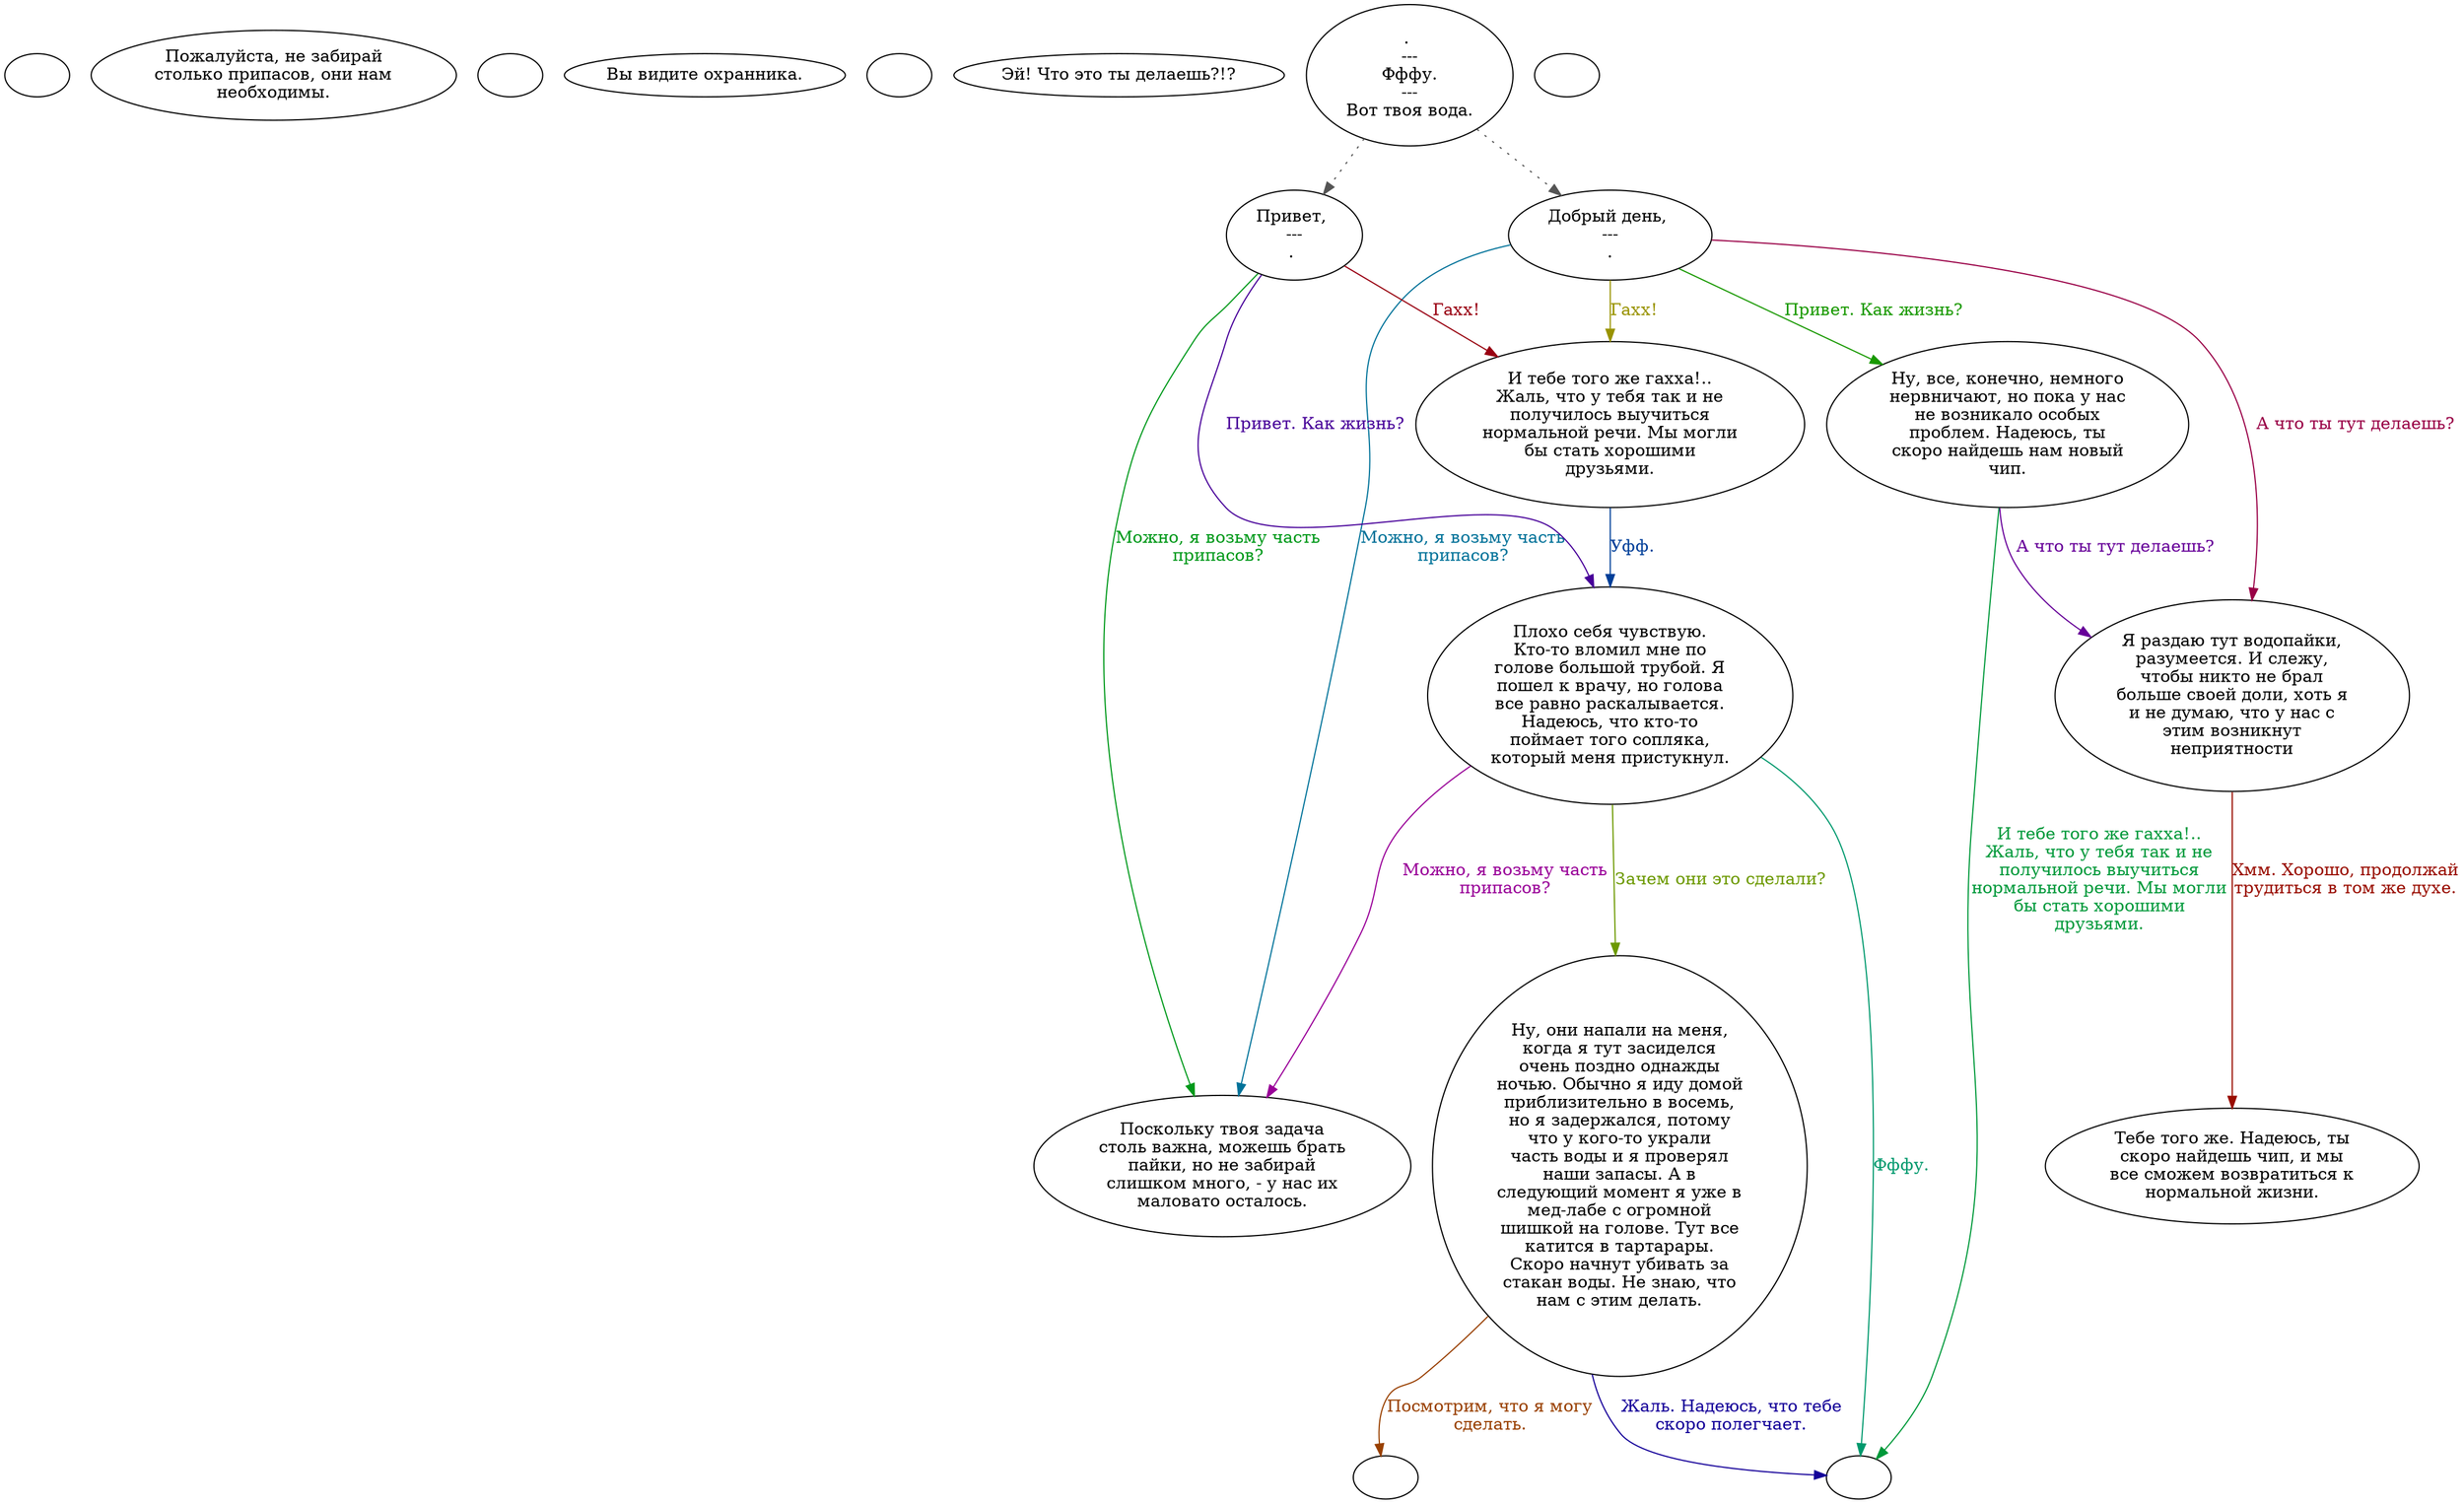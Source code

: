 digraph wtrgrd {
  "start" [style=filled       fillcolor="#FFFFFF"       color="#000000"]
  "start" [label=""]
  "critter_p_proc" [style=filled       fillcolor="#FFFFFF"       color="#000000"]
  "critter_p_proc" [label="Пожалуйста, не забирай\nстолько припасов, они нам\nнеобходимы."]
  "destroy_p_proc" [style=filled       fillcolor="#FFFFFF"       color="#000000"]
  "destroy_p_proc" [label=""]
  "look_at_p_proc" [style=filled       fillcolor="#FFFFFF"       color="#000000"]
  "look_at_p_proc" [label="Вы видите охранника."]
  "map_enter_p_proc" [style=filled       fillcolor="#FFFFFF"       color="#000000"]
  "map_enter_p_proc" [label=""]
  "pickup_p_proc" [style=filled       fillcolor="#FFFFFF"       color="#000000"]
  "pickup_p_proc" [label="Эй! Что это ты делаешь?!?"]
  "talk_p_proc" [style=filled       fillcolor="#FFFFFF"       color="#000000"]
  "talk_p_proc" -> "WtrGrd05" [style=dotted color="#555555"]
  "talk_p_proc" -> "WtrGrd01" [style=dotted color="#555555"]
  "talk_p_proc" [label=". \n---\nФффу.\n---\nВот твоя вода."]
  "timed_event_p_proc" [style=filled       fillcolor="#FFFFFF"       color="#000000"]
  "timed_event_p_proc" [label=""]
  "WtrGrd01" [style=filled       fillcolor="#FFFFFF"       color="#000000"]
  "WtrGrd01" [label="Привет, \n---\n. "]
  "WtrGrd01" -> "WtrGrd03" [label="Привет. Как жизнь?" color="#470099" fontcolor="#470099"]
  "WtrGrd01" -> "WtrGrd09" [label="Можно, я возьму часть\nприпасов?" color="#00991A" fontcolor="#00991A"]
  "WtrGrd01" -> "WtrGrd02" [label="Гахх!" color="#990012" fontcolor="#990012"]
  "WtrGrd02" [style=filled       fillcolor="#FFFFFF"       color="#000000"]
  "WtrGrd02" [label="И тебе того же гахха!..\nЖаль, что у тебя так и не\nполучилось выучиться\nнормальной речи. Мы могли\nбы стать хорошими\nдрузьями."]
  "WtrGrd02" -> "WtrGrd03" [label="Уфф." color="#003F99" fontcolor="#003F99"]
  "WtrGrd03" [style=filled       fillcolor="#FFFFFF"       color="#000000"]
  "WtrGrd03" [label="Плохо себя чувствую.\nКто-то вломил мне по\nголове большой трубой. Я\nпошел к врачу, но голова\nвсе равно раскалывается.\nНадеюсь, что кто-то\nпоймает того сопляка,\nкоторый меня пристукнул."]
  "WtrGrd03" -> "WtrGrd04" [label="Зачем они это сделали?" color="#6C9900" fontcolor="#6C9900"]
  "WtrGrd03" -> "WtrGrd09" [label="Можно, я возьму часть\nприпасов?" color="#990098" fontcolor="#990098"]
  "WtrGrd03" -> "WtrGrdEnd" [label="Фффу." color="#00996D" fontcolor="#00996D"]
  "WtrGrd04" [style=filled       fillcolor="#FFFFFF"       color="#000000"]
  "WtrGrd04" [label="Ну, они напали на меня,\nкогда я тут засиделся\nочень поздно однажды\nночью. Обычно я иду домой\nприблизительно в восемь,\nно я задержался, потому\nчто у кого-то украли\nчасть воды и я проверял\nнаши запасы. А в\nследующий момент я уже в\nмед-лабе с огромной\nшишкой на голове. Тут все\nкатится в тартарары.\nСкоро начнут убивать за\nстакан воды. Не знаю, что\nнам с этим делать."]
  "WtrGrd04" -> "WtrGrdQuest" [label="Посмотрим, что я могу\nсделать." color="#994000" fontcolor="#994000"]
  "WtrGrd04" -> "WtrGrdEnd" [label="Жаль. Надеюсь, что тебе\nскоро полегчает." color="#140099" fontcolor="#140099"]
  "WtrGrd05" [style=filled       fillcolor="#FFFFFF"       color="#000000"]
  "WtrGrd05" [label="Добрый день, \n---\n."]
  "WtrGrd05" -> "WtrGrd06" [label="Привет. Как жизнь?" color="#199900" fontcolor="#199900"]
  "WtrGrd05" -> "WtrGRd07" [label="А что ты тут делаешь?" color="#990046" fontcolor="#990046"]
  "WtrGrd05" -> "WtrGrd09" [label="Можно, я возьму часть\nприпасов?" color="#007299" fontcolor="#007299"]
  "WtrGrd05" -> "WtrGrd02" [label="Гахх!" color="#999300" fontcolor="#999300"]
  "WtrGrd06" [style=filled       fillcolor="#FFFFFF"       color="#000000"]
  "WtrGrd06" [label="Ну, все, конечно, немного\nнервничают, но пока у нас\nне возникало особых\nпроблем. Надеюсь, ты\nскоро найдешь нам новый\nчип."]
  "WtrGrd06" -> "WtrGRd07" [label="А что ты тут делаешь?" color="#670099" fontcolor="#670099"]
  "WtrGrd06" -> "WtrGrdEnd" [label="И тебе того же гахха!..\nЖаль, что у тебя так и не\nполучилось выучиться\nнормальной речи. Мы могли\nбы стать хорошими\nдрузьями." color="#00993A" fontcolor="#00993A"]
  "WtrGRd07" [style=filled       fillcolor="#FFFFFF"       color="#000000"]
  "WtrGRd07" [label="Я раздаю тут водопайки,\nразумеется. И слежу,\nчтобы никто не брал\nбольше своей доли, хоть я\nи не думаю, что у нас с\nэтим возникнут\nнеприятности"]
  "WtrGRd07" -> "WtrGRd08" [label="Хмм. Хорошо, продолжай\nтрудиться в том же духе." color="#990D00" fontcolor="#990D00"]
  "WtrGRd08" [style=filled       fillcolor="#FFFFFF"       color="#000000"]
  "WtrGRd08" [label="Тебе того же. Надеюсь, ты\nскоро найдешь чип, и мы\nвсе сможем возвратиться к\nнормальной жизни."]
  "WtrGrd09" [style=filled       fillcolor="#FFFFFF"       color="#000000"]
  "WtrGrd09" [label="Поскольку твоя задача\nстоль важна, можешь брать\nпайки, но не забирай\nслишком много, - у нас их\nмаловато осталось."]
  "WtrGrdEnd" [style=filled       fillcolor="#FFFFFF"       color="#000000"]
  "WtrGrdEnd" [label=""]
  "WtrGrdQuest" [style=filled       fillcolor="#FFFFFF"       color="#000000"]
  "WtrGrdQuest" [label=""]
}